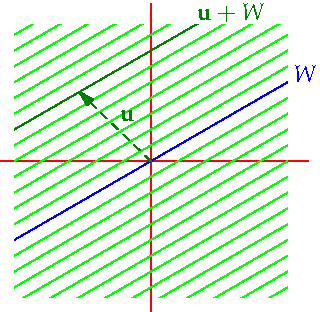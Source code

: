 settings.tex="pdflatex";

texpreamble("\usepackage{amsmath}
\usepackage{amsthm,amssymb}
\usepackage{mathpazo}
\usepackage[svgnames]{xcolor}
");
import graph;


size(160,170);

path c=box((-1,-1),(1,1));

real a=30;

draw(-2dir(a)--2dir(a),blue);
for(int i=1; i<=13; ++i){
	draw(-2dir(a)+0.1*i*dir(a+90)--2dir(a)+0.1*i*dir(a+90),green);
	draw(-2dir(a)-0.1*i*dir(a+90)--2dir(a)-0.1*i*dir(a+90),green);
	}
	
	draw(-2dir(a)+0.1*7*dir(a+90)--2dir(a)+0.1*7*dir(a+90),deepgreen);

	draw("$\mathbf{u}$",(0,0)--0.1*7*dir(a+90)-0.2dir(a),deepgreen+dashed,Arrow);

clip(c);

label("$W$",1.15dir(a),dir(a),blue);
label("$\mathbf{u}+W$",0.1*7*dir(a+90)+0.75dir(a),NE,deepgreen);



xaxis(-1.1,1.15,red);
yaxis(-1.1,1.15,red);